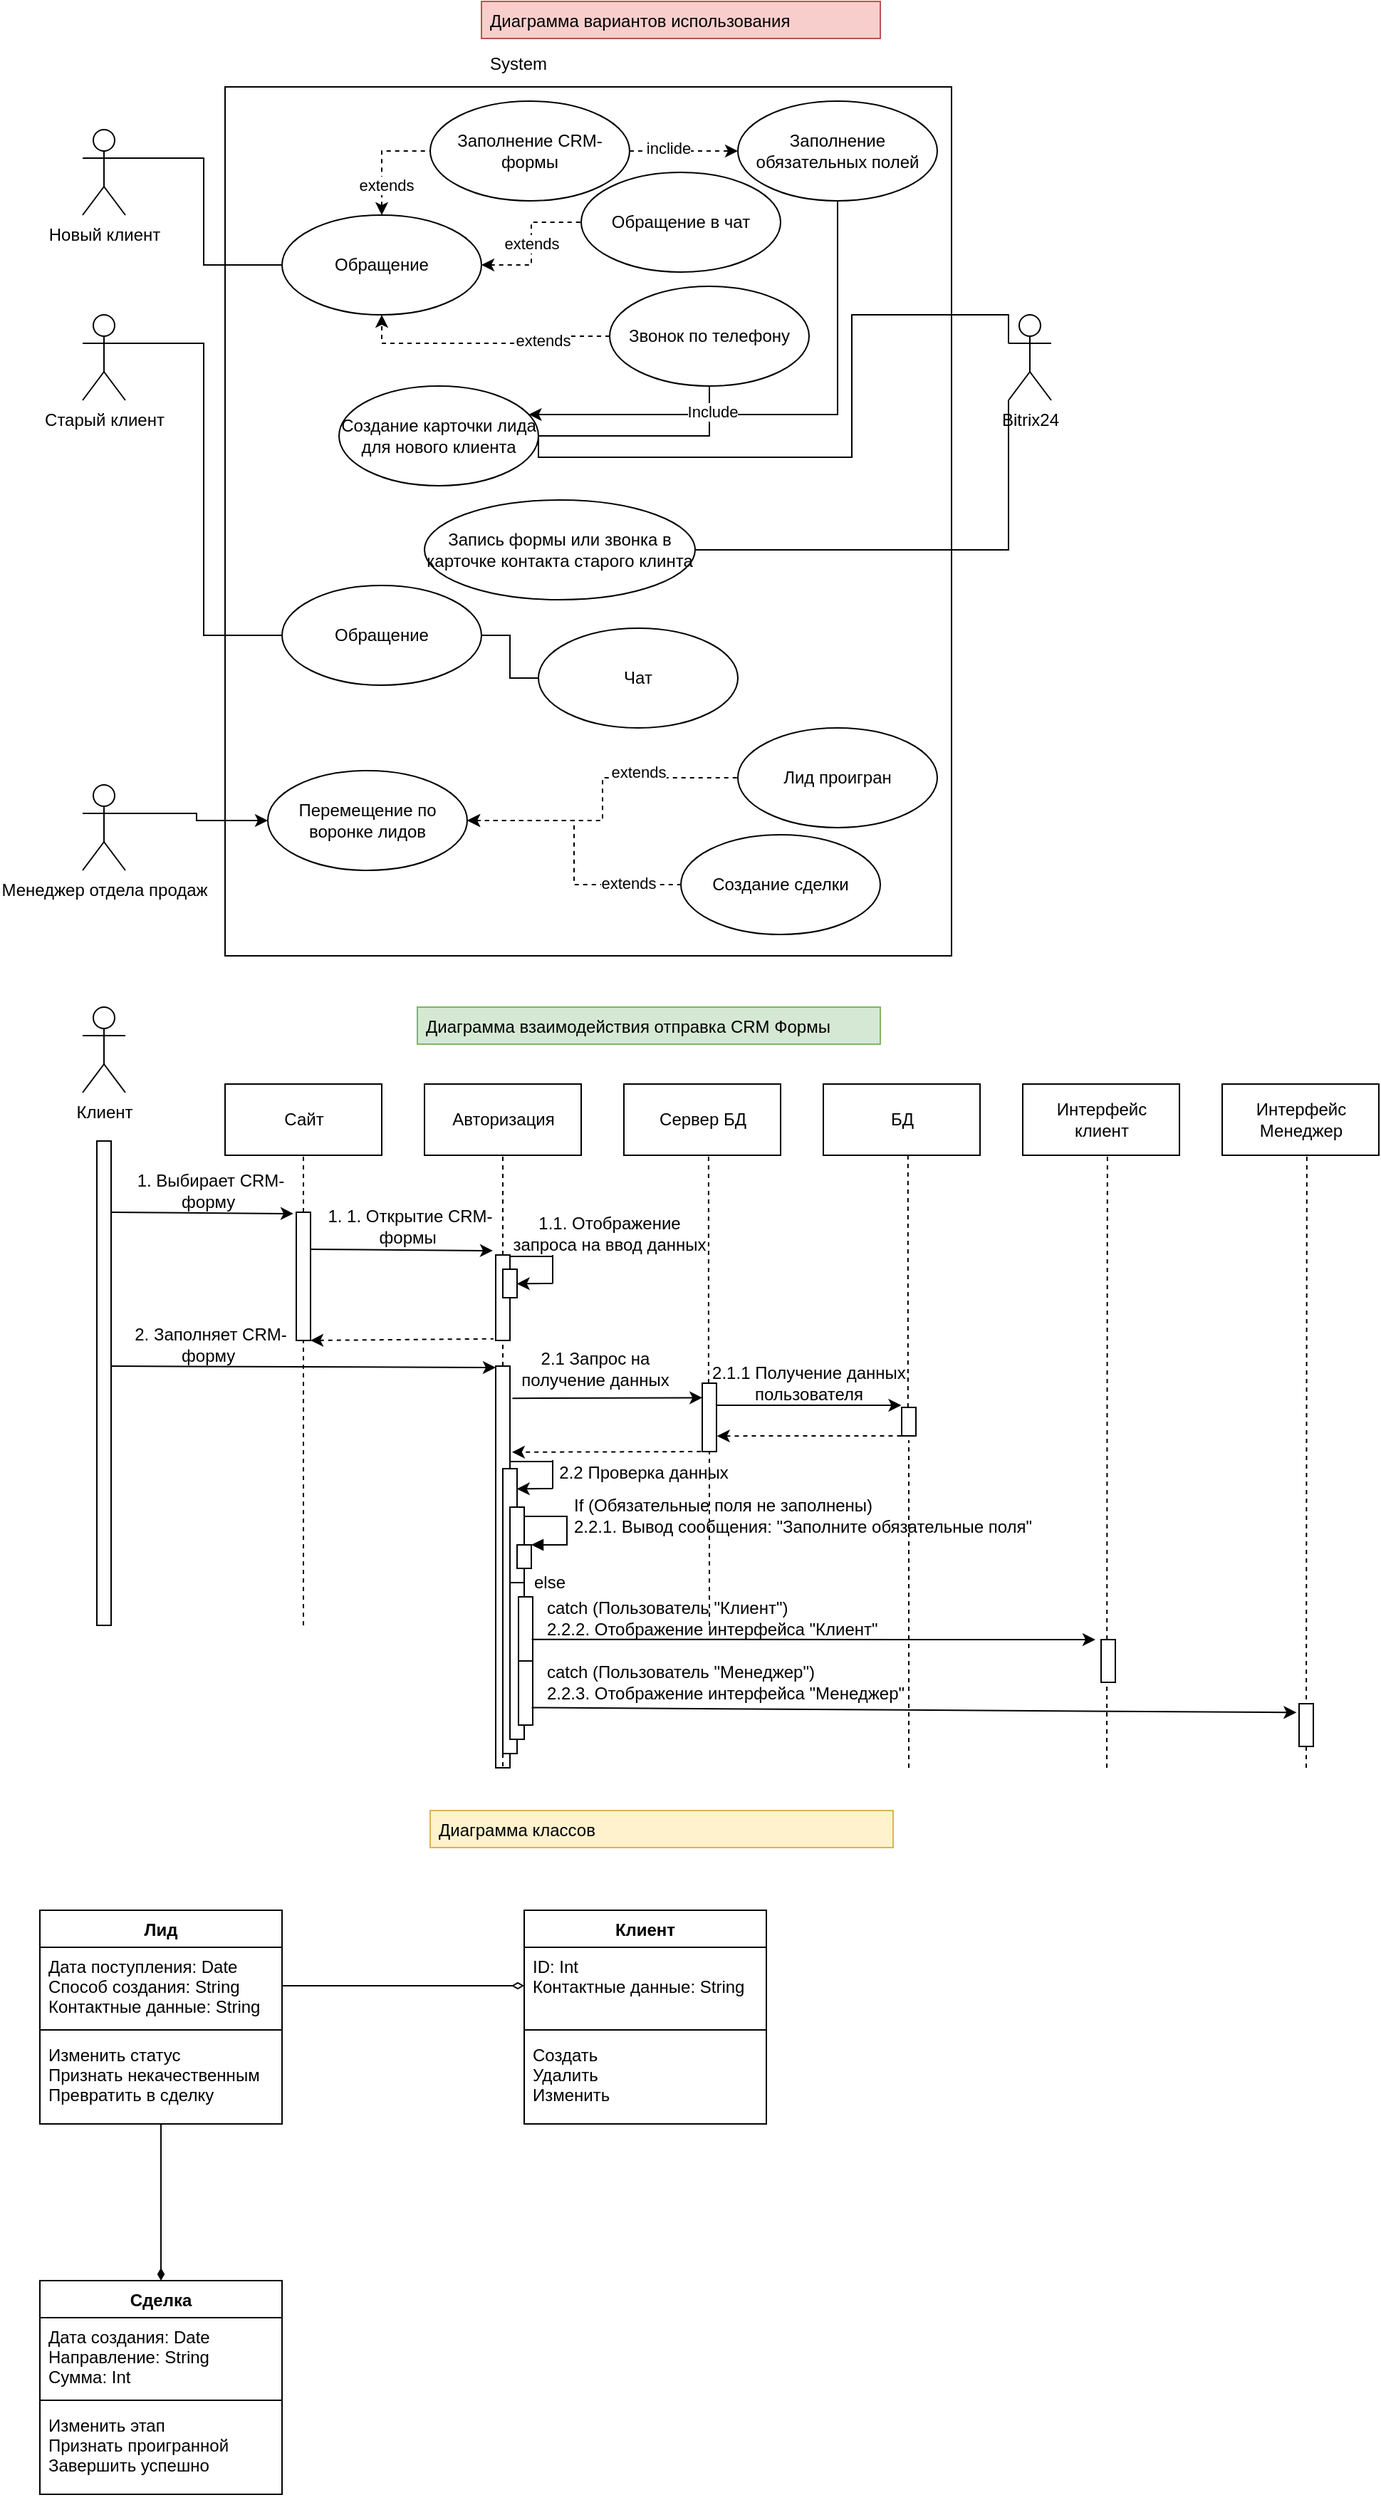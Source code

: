 <mxfile version="20.2.7" type="github">
  <diagram id="XsnP9Gn-Je08Z1eBndXY" name="Страница 1">
    <mxGraphModel dx="1261" dy="768" grid="1" gridSize="10" guides="1" tooltips="1" connect="1" arrows="1" fold="1" page="1" pageScale="1" pageWidth="827" pageHeight="1169" math="0" shadow="0">
      <root>
        <mxCell id="0" />
        <mxCell id="1" parent="0" />
        <mxCell id="HoDFq3KGy2173wUJEBys-3" value="" style="html=1;" parent="1" vertex="1">
          <mxGeometry x="200" y="60" width="510" height="610" as="geometry" />
        </mxCell>
        <mxCell id="HoDFq3KGy2173wUJEBys-5" style="edgeStyle=orthogonalEdgeStyle;rounded=0;orthogonalLoop=1;jettySize=auto;html=1;exitX=1;exitY=0.333;exitDx=0;exitDy=0;exitPerimeter=0;endArrow=none;endFill=0;entryX=0;entryY=0.5;entryDx=0;entryDy=0;" parent="1" source="HoDFq3KGy2173wUJEBys-1" target="HoDFq3KGy2173wUJEBys-4" edge="1">
          <mxGeometry relative="1" as="geometry">
            <mxPoint x="260" y="190" as="targetPoint" />
          </mxGeometry>
        </mxCell>
        <mxCell id="HoDFq3KGy2173wUJEBys-1" value="Новый клиент" style="shape=umlActor;verticalLabelPosition=bottom;verticalAlign=top;html=1;" parent="1" vertex="1">
          <mxGeometry x="100" y="90" width="30" height="60" as="geometry" />
        </mxCell>
        <mxCell id="HoDFq3KGy2173wUJEBys-8" value="" style="edgeStyle=orthogonalEdgeStyle;rounded=0;orthogonalLoop=1;jettySize=auto;html=1;endArrow=none;endFill=0;dashed=1;startArrow=classic;startFill=1;entryX=0;entryY=0.5;entryDx=0;entryDy=0;" parent="1" source="HoDFq3KGy2173wUJEBys-4" target="HoDFq3KGy2173wUJEBys-7" edge="1">
          <mxGeometry relative="1" as="geometry" />
        </mxCell>
        <mxCell id="HoDFq3KGy2173wUJEBys-31" value="extends" style="edgeLabel;html=1;align=center;verticalAlign=middle;resizable=0;points=[];" parent="HoDFq3KGy2173wUJEBys-8" vertex="1" connectable="0">
          <mxGeometry x="-0.436" y="-3" relative="1" as="geometry">
            <mxPoint y="1" as="offset" />
          </mxGeometry>
        </mxCell>
        <mxCell id="HoDFq3KGy2173wUJEBys-39" value="extends" style="edgeStyle=orthogonalEdgeStyle;rounded=0;orthogonalLoop=1;jettySize=auto;html=1;startArrow=classic;startFill=1;endArrow=none;endFill=0;dashed=1;" parent="1" source="HoDFq3KGy2173wUJEBys-4" target="HoDFq3KGy2173wUJEBys-38" edge="1">
          <mxGeometry relative="1" as="geometry" />
        </mxCell>
        <mxCell id="HoDFq3KGy2173wUJEBys-4" value="Обращение" style="ellipse;whiteSpace=wrap;html=1;" parent="1" vertex="1">
          <mxGeometry x="240" y="150" width="140" height="70" as="geometry" />
        </mxCell>
        <mxCell id="HoDFq3KGy2173wUJEBys-6" value="System" style="text;strokeColor=none;fillColor=none;align=left;verticalAlign=top;spacingLeft=4;spacingRight=4;overflow=hidden;rotatable=0;points=[[0,0.5],[1,0.5]];portConstraint=eastwest;" parent="1" vertex="1">
          <mxGeometry x="380" y="30" width="100" height="26" as="geometry" />
        </mxCell>
        <mxCell id="HoDFq3KGy2173wUJEBys-34" value="" style="edgeStyle=orthogonalEdgeStyle;rounded=0;orthogonalLoop=1;jettySize=auto;html=1;startArrow=none;startFill=0;endArrow=classic;endFill=1;dashed=1;" parent="1" source="HoDFq3KGy2173wUJEBys-7" target="HoDFq3KGy2173wUJEBys-33" edge="1">
          <mxGeometry relative="1" as="geometry" />
        </mxCell>
        <mxCell id="HoDFq3KGy2173wUJEBys-35" value="inclide" style="edgeLabel;html=1;align=center;verticalAlign=middle;resizable=0;points=[];" parent="HoDFq3KGy2173wUJEBys-34" vertex="1" connectable="0">
          <mxGeometry x="-0.286" y="3" relative="1" as="geometry">
            <mxPoint y="1" as="offset" />
          </mxGeometry>
        </mxCell>
        <mxCell id="HoDFq3KGy2173wUJEBys-7" value="Заполнение CRM-формы" style="ellipse;whiteSpace=wrap;html=1;" parent="1" vertex="1">
          <mxGeometry x="344" y="70" width="140" height="70" as="geometry" />
        </mxCell>
        <mxCell id="HoDFq3KGy2173wUJEBys-10" style="edgeStyle=orthogonalEdgeStyle;rounded=0;orthogonalLoop=1;jettySize=auto;html=1;endArrow=classic;endFill=1;entryX=0.5;entryY=1;entryDx=0;entryDy=0;dashed=1;startArrow=none;startFill=0;" parent="1" source="HoDFq3KGy2173wUJEBys-9" target="HoDFq3KGy2173wUJEBys-4" edge="1">
          <mxGeometry relative="1" as="geometry" />
        </mxCell>
        <mxCell id="HoDFq3KGy2173wUJEBys-32" value="extends" style="edgeLabel;html=1;align=center;verticalAlign=middle;resizable=0;points=[];" parent="HoDFq3KGy2173wUJEBys-10" vertex="1" connectable="0">
          <mxGeometry x="-0.432" y="-2" relative="1" as="geometry">
            <mxPoint as="offset" />
          </mxGeometry>
        </mxCell>
        <mxCell id="HoDFq3KGy2173wUJEBys-30" style="edgeStyle=orthogonalEdgeStyle;rounded=0;orthogonalLoop=1;jettySize=auto;html=1;exitX=0.5;exitY=1;exitDx=0;exitDy=0;startArrow=none;startFill=0;endArrow=none;endFill=0;" parent="1" source="HoDFq3KGy2173wUJEBys-9" target="HoDFq3KGy2173wUJEBys-11" edge="1">
          <mxGeometry relative="1" as="geometry" />
        </mxCell>
        <mxCell id="HoDFq3KGy2173wUJEBys-9" value="Звонок по телефону" style="ellipse;whiteSpace=wrap;html=1;" parent="1" vertex="1">
          <mxGeometry x="470" y="200" width="140" height="70" as="geometry" />
        </mxCell>
        <mxCell id="HoDFq3KGy2173wUJEBys-11" value="Создание карточки лида для нового клиента" style="ellipse;whiteSpace=wrap;html=1;" parent="1" vertex="1">
          <mxGeometry x="280" y="270" width="140" height="70" as="geometry" />
        </mxCell>
        <mxCell id="HoDFq3KGy2173wUJEBys-25" style="edgeStyle=orthogonalEdgeStyle;rounded=0;orthogonalLoop=1;jettySize=auto;html=1;exitX=0;exitY=0.333;exitDx=0;exitDy=0;exitPerimeter=0;entryX=1;entryY=0.5;entryDx=0;entryDy=0;startArrow=none;startFill=0;endArrow=none;endFill=0;" parent="1" source="HoDFq3KGy2173wUJEBys-14" target="HoDFq3KGy2173wUJEBys-11" edge="1">
          <mxGeometry relative="1" as="geometry">
            <Array as="points">
              <mxPoint x="750" y="220" />
              <mxPoint x="640" y="220" />
              <mxPoint x="640" y="320" />
              <mxPoint x="420" y="320" />
            </Array>
          </mxGeometry>
        </mxCell>
        <mxCell id="HoDFq3KGy2173wUJEBys-27" style="edgeStyle=orthogonalEdgeStyle;rounded=0;orthogonalLoop=1;jettySize=auto;html=1;exitX=0;exitY=1;exitDx=0;exitDy=0;exitPerimeter=0;entryX=1;entryY=0.5;entryDx=0;entryDy=0;startArrow=none;startFill=0;endArrow=none;endFill=0;" parent="1" source="HoDFq3KGy2173wUJEBys-14" target="HoDFq3KGy2173wUJEBys-26" edge="1">
          <mxGeometry relative="1" as="geometry" />
        </mxCell>
        <mxCell id="HoDFq3KGy2173wUJEBys-14" value="Bitrix24" style="shape=umlActor;verticalLabelPosition=bottom;verticalAlign=top;html=1;" parent="1" vertex="1">
          <mxGeometry x="750" y="220" width="30" height="60" as="geometry" />
        </mxCell>
        <mxCell id="HoDFq3KGy2173wUJEBys-24" style="edgeStyle=orthogonalEdgeStyle;rounded=0;orthogonalLoop=1;jettySize=auto;html=1;exitX=1;exitY=0.333;exitDx=0;exitDy=0;exitPerimeter=0;entryX=0;entryY=0.5;entryDx=0;entryDy=0;startArrow=none;startFill=0;endArrow=none;endFill=0;" parent="1" source="HoDFq3KGy2173wUJEBys-20" target="HoDFq3KGy2173wUJEBys-23" edge="1">
          <mxGeometry relative="1" as="geometry" />
        </mxCell>
        <mxCell id="HoDFq3KGy2173wUJEBys-20" value="Старый клиент" style="shape=umlActor;verticalLabelPosition=bottom;verticalAlign=top;html=1;" parent="1" vertex="1">
          <mxGeometry x="100" y="220" width="30" height="60" as="geometry" />
        </mxCell>
        <mxCell id="HoDFq3KGy2173wUJEBys-29" value="" style="edgeStyle=orthogonalEdgeStyle;rounded=0;orthogonalLoop=1;jettySize=auto;html=1;startArrow=none;startFill=0;endArrow=none;endFill=0;" parent="1" source="HoDFq3KGy2173wUJEBys-23" target="HoDFq3KGy2173wUJEBys-28" edge="1">
          <mxGeometry relative="1" as="geometry" />
        </mxCell>
        <mxCell id="HoDFq3KGy2173wUJEBys-23" value="Обращение" style="ellipse;whiteSpace=wrap;html=1;" parent="1" vertex="1">
          <mxGeometry x="240" y="410" width="140" height="70" as="geometry" />
        </mxCell>
        <mxCell id="HoDFq3KGy2173wUJEBys-26" value="Запись формы или звонка в карточке контакта старого клинта" style="ellipse;whiteSpace=wrap;html=1;" parent="1" vertex="1">
          <mxGeometry x="340" y="350" width="190" height="70" as="geometry" />
        </mxCell>
        <mxCell id="HoDFq3KGy2173wUJEBys-28" value="Чат" style="ellipse;whiteSpace=wrap;html=1;" parent="1" vertex="1">
          <mxGeometry x="420" y="440" width="140" height="70" as="geometry" />
        </mxCell>
        <mxCell id="HoDFq3KGy2173wUJEBys-36" style="edgeStyle=orthogonalEdgeStyle;rounded=0;orthogonalLoop=1;jettySize=auto;html=1;exitX=0.5;exitY=1;exitDx=0;exitDy=0;startArrow=none;startFill=0;endArrow=classic;endFill=1;" parent="1" source="HoDFq3KGy2173wUJEBys-33" target="HoDFq3KGy2173wUJEBys-11" edge="1">
          <mxGeometry relative="1" as="geometry">
            <Array as="points">
              <mxPoint x="630" y="290" />
            </Array>
          </mxGeometry>
        </mxCell>
        <mxCell id="HoDFq3KGy2173wUJEBys-37" value="Include" style="edgeLabel;html=1;align=center;verticalAlign=middle;resizable=0;points=[];" parent="HoDFq3KGy2173wUJEBys-36" vertex="1" connectable="0">
          <mxGeometry x="0.298" y="-2" relative="1" as="geometry">
            <mxPoint as="offset" />
          </mxGeometry>
        </mxCell>
        <mxCell id="HoDFq3KGy2173wUJEBys-33" value="Заполнение обязательных полей" style="ellipse;whiteSpace=wrap;html=1;" parent="1" vertex="1">
          <mxGeometry x="560" y="70" width="140" height="70" as="geometry" />
        </mxCell>
        <mxCell id="HoDFq3KGy2173wUJEBys-38" value="Обращение в чат" style="ellipse;whiteSpace=wrap;html=1;" parent="1" vertex="1">
          <mxGeometry x="450" y="120" width="140" height="70" as="geometry" />
        </mxCell>
        <mxCell id="HoDFq3KGy2173wUJEBys-43" style="edgeStyle=orthogonalEdgeStyle;rounded=0;orthogonalLoop=1;jettySize=auto;html=1;exitX=1;exitY=0.333;exitDx=0;exitDy=0;exitPerimeter=0;startArrow=none;startFill=0;endArrow=classic;endFill=1;" parent="1" source="HoDFq3KGy2173wUJEBys-40" target="HoDFq3KGy2173wUJEBys-42" edge="1">
          <mxGeometry relative="1" as="geometry" />
        </mxCell>
        <mxCell id="HoDFq3KGy2173wUJEBys-40" value="Менеджер отдела продаж" style="shape=umlActor;verticalLabelPosition=bottom;verticalAlign=top;html=1;" parent="1" vertex="1">
          <mxGeometry x="100" y="550" width="30" height="60" as="geometry" />
        </mxCell>
        <mxCell id="HoDFq3KGy2173wUJEBys-45" value="" style="edgeStyle=orthogonalEdgeStyle;rounded=0;orthogonalLoop=1;jettySize=auto;html=1;startArrow=classic;startFill=1;endArrow=none;endFill=0;dashed=1;" parent="1" source="HoDFq3KGy2173wUJEBys-42" target="HoDFq3KGy2173wUJEBys-44" edge="1">
          <mxGeometry relative="1" as="geometry" />
        </mxCell>
        <mxCell id="HoDFq3KGy2173wUJEBys-48" value="extends" style="edgeLabel;html=1;align=center;verticalAlign=middle;resizable=0;points=[];" parent="HoDFq3KGy2173wUJEBys-45" vertex="1" connectable="0">
          <mxGeometry x="0.364" y="4" relative="1" as="geometry">
            <mxPoint as="offset" />
          </mxGeometry>
        </mxCell>
        <mxCell id="HoDFq3KGy2173wUJEBys-42" value="Перемещение по воронке лидов" style="ellipse;whiteSpace=wrap;html=1;" parent="1" vertex="1">
          <mxGeometry x="230" y="540" width="140" height="70" as="geometry" />
        </mxCell>
        <mxCell id="HoDFq3KGy2173wUJEBys-44" value="Лид проигран" style="ellipse;whiteSpace=wrap;html=1;" parent="1" vertex="1">
          <mxGeometry x="560" y="510" width="140" height="70" as="geometry" />
        </mxCell>
        <mxCell id="HoDFq3KGy2173wUJEBys-46" value="Создание сделки" style="ellipse;whiteSpace=wrap;html=1;" parent="1" vertex="1">
          <mxGeometry x="520" y="585" width="140" height="70" as="geometry" />
        </mxCell>
        <mxCell id="HoDFq3KGy2173wUJEBys-47" value="" style="edgeStyle=orthogonalEdgeStyle;rounded=0;orthogonalLoop=1;jettySize=auto;html=1;startArrow=classic;startFill=1;endArrow=none;endFill=0;dashed=1;entryX=0;entryY=0.5;entryDx=0;entryDy=0;" parent="1" source="HoDFq3KGy2173wUJEBys-42" target="HoDFq3KGy2173wUJEBys-46" edge="1">
          <mxGeometry relative="1" as="geometry">
            <mxPoint x="380" y="585" as="sourcePoint" />
            <mxPoint x="440" y="560" as="targetPoint" />
          </mxGeometry>
        </mxCell>
        <mxCell id="HoDFq3KGy2173wUJEBys-49" value="extends" style="edgeLabel;html=1;align=center;verticalAlign=middle;resizable=0;points=[];" parent="HoDFq3KGy2173wUJEBys-47" vertex="1" connectable="0">
          <mxGeometry x="0.621" y="1" relative="1" as="geometry">
            <mxPoint as="offset" />
          </mxGeometry>
        </mxCell>
        <mxCell id="f1ICiX7RHzptKYZJ7hzD-1" value="Диаграмма вариантов использования" style="text;strokeColor=#b85450;fillColor=#f8cecc;align=left;verticalAlign=top;spacingLeft=4;spacingRight=4;overflow=hidden;rotatable=0;points=[[0,0.5],[1,0.5]];portConstraint=eastwest;" vertex="1" parent="1">
          <mxGeometry x="380" width="280" height="26" as="geometry" />
        </mxCell>
        <mxCell id="f1ICiX7RHzptKYZJ7hzD-2" value="Диаграмма взаимодействия отправка CRM Формы" style="text;strokeColor=#82b366;fillColor=#d5e8d4;align=left;verticalAlign=top;spacingLeft=4;spacingRight=4;overflow=hidden;rotatable=0;points=[[0,0.5],[1,0.5]];portConstraint=eastwest;" vertex="1" parent="1">
          <mxGeometry x="335" y="706" width="325" height="26" as="geometry" />
        </mxCell>
        <mxCell id="f1ICiX7RHzptKYZJ7hzD-3" value="Клиент" style="shape=umlActor;verticalLabelPosition=bottom;verticalAlign=top;html=1;" vertex="1" parent="1">
          <mxGeometry x="100" y="706" width="30" height="60" as="geometry" />
        </mxCell>
        <mxCell id="f1ICiX7RHzptKYZJ7hzD-4" value="" style="html=1;points=[];perimeter=orthogonalPerimeter;" vertex="1" parent="1">
          <mxGeometry x="110" y="800" width="10" height="340" as="geometry" />
        </mxCell>
        <mxCell id="f1ICiX7RHzptKYZJ7hzD-5" value="Сайт" style="html=1;" vertex="1" parent="1">
          <mxGeometry x="200" y="760" width="110" height="50" as="geometry" />
        </mxCell>
        <mxCell id="f1ICiX7RHzptKYZJ7hzD-6" value="" style="endArrow=none;html=1;rounded=0;dashed=1;entryX=0.5;entryY=1;entryDx=0;entryDy=0;startArrow=none;" edge="1" parent="1" source="f1ICiX7RHzptKYZJ7hzD-7" target="f1ICiX7RHzptKYZJ7hzD-5">
          <mxGeometry width="50" height="50" relative="1" as="geometry">
            <mxPoint x="260" y="1130" as="sourcePoint" />
            <mxPoint x="440" y="930" as="targetPoint" />
          </mxGeometry>
        </mxCell>
        <mxCell id="f1ICiX7RHzptKYZJ7hzD-7" value="" style="html=1;points=[];perimeter=orthogonalPerimeter;" vertex="1" parent="1">
          <mxGeometry x="250" y="850" width="10" height="90" as="geometry" />
        </mxCell>
        <mxCell id="f1ICiX7RHzptKYZJ7hzD-8" value="" style="endArrow=none;html=1;rounded=0;dashed=1;entryX=0.5;entryY=1;entryDx=0;entryDy=0;" edge="1" parent="1" target="f1ICiX7RHzptKYZJ7hzD-7">
          <mxGeometry width="50" height="50" relative="1" as="geometry">
            <mxPoint x="255" y="1140" as="sourcePoint" />
            <mxPoint x="255" y="810" as="targetPoint" />
          </mxGeometry>
        </mxCell>
        <mxCell id="f1ICiX7RHzptKYZJ7hzD-9" value="" style="endArrow=classic;html=1;rounded=0;entryX=-0.2;entryY=0.011;entryDx=0;entryDy=0;entryPerimeter=0;" edge="1" parent="1" target="f1ICiX7RHzptKYZJ7hzD-7">
          <mxGeometry width="50" height="50" relative="1" as="geometry">
            <mxPoint x="120" y="850" as="sourcePoint" />
            <mxPoint x="440" y="930" as="targetPoint" />
          </mxGeometry>
        </mxCell>
        <mxCell id="f1ICiX7RHzptKYZJ7hzD-10" value="1. Выбирает CRM-форму&amp;nbsp;" style="text;html=1;strokeColor=none;fillColor=none;align=center;verticalAlign=middle;whiteSpace=wrap;rounded=0;" vertex="1" parent="1">
          <mxGeometry x="120" y="820" width="140" height="30" as="geometry" />
        </mxCell>
        <mxCell id="f1ICiX7RHzptKYZJ7hzD-11" value="" style="endArrow=classic;html=1;rounded=0;" edge="1" parent="1">
          <mxGeometry width="50" height="50" relative="1" as="geometry">
            <mxPoint x="120" y="958.01" as="sourcePoint" />
            <mxPoint x="390" y="959" as="targetPoint" />
          </mxGeometry>
        </mxCell>
        <mxCell id="f1ICiX7RHzptKYZJ7hzD-12" value="2. Заполняет CRM-форму&amp;nbsp;" style="text;html=1;strokeColor=none;fillColor=none;align=center;verticalAlign=middle;whiteSpace=wrap;rounded=0;" vertex="1" parent="1">
          <mxGeometry x="120" y="928.01" width="140" height="30" as="geometry" />
        </mxCell>
        <mxCell id="f1ICiX7RHzptKYZJ7hzD-13" value="Авторизация" style="html=1;" vertex="1" parent="1">
          <mxGeometry x="340" y="760" width="110" height="50" as="geometry" />
        </mxCell>
        <mxCell id="f1ICiX7RHzptKYZJ7hzD-14" value="" style="endArrow=classic;html=1;rounded=0;entryX=-0.2;entryY=0.011;entryDx=0;entryDy=0;entryPerimeter=0;" edge="1" parent="1">
          <mxGeometry width="50" height="50" relative="1" as="geometry">
            <mxPoint x="260.0" y="876" as="sourcePoint" />
            <mxPoint x="388.0" y="876.99" as="targetPoint" />
          </mxGeometry>
        </mxCell>
        <mxCell id="f1ICiX7RHzptKYZJ7hzD-15" value="1. 1. Открытие CRM-формы&amp;nbsp;" style="text;html=1;strokeColor=none;fillColor=none;align=center;verticalAlign=middle;whiteSpace=wrap;rounded=0;" vertex="1" parent="1">
          <mxGeometry x="260" y="845" width="140" height="30" as="geometry" />
        </mxCell>
        <mxCell id="f1ICiX7RHzptKYZJ7hzD-16" value="" style="endArrow=none;html=1;rounded=0;dashed=1;entryX=0.5;entryY=1;entryDx=0;entryDy=0;startArrow=none;" edge="1" parent="1" source="f1ICiX7RHzptKYZJ7hzD-17">
          <mxGeometry width="50" height="50" relative="1" as="geometry">
            <mxPoint x="400" y="1130" as="sourcePoint" />
            <mxPoint x="395" y="810" as="targetPoint" />
          </mxGeometry>
        </mxCell>
        <mxCell id="f1ICiX7RHzptKYZJ7hzD-17" value="" style="html=1;points=[];perimeter=orthogonalPerimeter;" vertex="1" parent="1">
          <mxGeometry x="390" y="880" width="10" height="60" as="geometry" />
        </mxCell>
        <mxCell id="f1ICiX7RHzptKYZJ7hzD-18" value="" style="endArrow=none;html=1;rounded=0;dashed=1;entryX=0.5;entryY=1;entryDx=0;entryDy=0;startArrow=none;" edge="1" parent="1" target="f1ICiX7RHzptKYZJ7hzD-17" source="f1ICiX7RHzptKYZJ7hzD-22">
          <mxGeometry width="50" height="50" relative="1" as="geometry">
            <mxPoint x="395" y="1140" as="sourcePoint" />
            <mxPoint x="395" y="810" as="targetPoint" />
          </mxGeometry>
        </mxCell>
        <mxCell id="f1ICiX7RHzptKYZJ7hzD-19" value="" style="endArrow=none;dashed=1;html=1;rounded=0;entryX=-0.156;entryY=0.981;entryDx=0;entryDy=0;entryPerimeter=0;startArrow=classic;startFill=1;" edge="1" parent="1" target="f1ICiX7RHzptKYZJ7hzD-17">
          <mxGeometry width="50" height="50" relative="1" as="geometry">
            <mxPoint x="260" y="940" as="sourcePoint" />
            <mxPoint x="360" y="850" as="targetPoint" />
          </mxGeometry>
        </mxCell>
        <mxCell id="f1ICiX7RHzptKYZJ7hzD-20" value="Сервер БД" style="html=1;" vertex="1" parent="1">
          <mxGeometry x="480" y="760" width="110" height="50" as="geometry" />
        </mxCell>
        <mxCell id="f1ICiX7RHzptKYZJ7hzD-21" value="" style="endArrow=none;html=1;rounded=0;dashed=1;entryX=0.5;entryY=1;entryDx=0;entryDy=0;startArrow=none;" edge="1" parent="1" source="f1ICiX7RHzptKYZJ7hzD-30">
          <mxGeometry width="50" height="50" relative="1" as="geometry">
            <mxPoint x="540" y="1140" as="sourcePoint" />
            <mxPoint x="539.44" y="810" as="targetPoint" />
          </mxGeometry>
        </mxCell>
        <mxCell id="f1ICiX7RHzptKYZJ7hzD-22" value="" style="html=1;points=[];perimeter=orthogonalPerimeter;" vertex="1" parent="1">
          <mxGeometry x="390" y="958.01" width="10" height="281.99" as="geometry" />
        </mxCell>
        <mxCell id="f1ICiX7RHzptKYZJ7hzD-23" value="" style="endArrow=none;html=1;rounded=0;dashed=1;entryX=0.5;entryY=1;entryDx=0;entryDy=0;" edge="1" parent="1" target="f1ICiX7RHzptKYZJ7hzD-22">
          <mxGeometry width="50" height="50" relative="1" as="geometry">
            <mxPoint x="395" y="1140" as="sourcePoint" />
            <mxPoint x="395" y="940" as="targetPoint" />
          </mxGeometry>
        </mxCell>
        <mxCell id="f1ICiX7RHzptKYZJ7hzD-24" value="БД" style="html=1;" vertex="1" parent="1">
          <mxGeometry x="620" y="760" width="110" height="50" as="geometry" />
        </mxCell>
        <mxCell id="f1ICiX7RHzptKYZJ7hzD-25" value="" style="endArrow=none;html=1;rounded=0;dashed=1;entryX=0.5;entryY=1;entryDx=0;entryDy=0;startArrow=none;" edge="1" parent="1" source="f1ICiX7RHzptKYZJ7hzD-38">
          <mxGeometry width="50" height="50" relative="1" as="geometry">
            <mxPoint x="680" y="1140" as="sourcePoint" />
            <mxPoint x="679.44" y="810" as="targetPoint" />
          </mxGeometry>
        </mxCell>
        <mxCell id="f1ICiX7RHzptKYZJ7hzD-26" value="Интерфейс &lt;br&gt;клиент" style="html=1;" vertex="1" parent="1">
          <mxGeometry x="760" y="760" width="110" height="50" as="geometry" />
        </mxCell>
        <mxCell id="f1ICiX7RHzptKYZJ7hzD-27" value="" style="endArrow=none;html=1;rounded=0;dashed=1;entryX=0.5;entryY=1;entryDx=0;entryDy=0;startArrow=none;" edge="1" parent="1">
          <mxGeometry width="50" height="50" relative="1" as="geometry">
            <mxPoint x="819" y="1240" as="sourcePoint" />
            <mxPoint x="819.44" y="810" as="targetPoint" />
          </mxGeometry>
        </mxCell>
        <mxCell id="f1ICiX7RHzptKYZJ7hzD-28" value="Интерфейс &lt;br&gt;Менеджер" style="html=1;" vertex="1" parent="1">
          <mxGeometry x="900" y="760" width="110" height="50" as="geometry" />
        </mxCell>
        <mxCell id="f1ICiX7RHzptKYZJ7hzD-29" value="" style="endArrow=none;html=1;rounded=0;dashed=1;entryX=0.5;entryY=1;entryDx=0;entryDy=0;startArrow=none;" edge="1" parent="1">
          <mxGeometry width="50" height="50" relative="1" as="geometry">
            <mxPoint x="959" y="1240" as="sourcePoint" />
            <mxPoint x="959.44" y="810" as="targetPoint" />
          </mxGeometry>
        </mxCell>
        <mxCell id="f1ICiX7RHzptKYZJ7hzD-30" value="" style="html=1;points=[];perimeter=orthogonalPerimeter;" vertex="1" parent="1">
          <mxGeometry x="535" y="970" width="10" height="48.01" as="geometry" />
        </mxCell>
        <mxCell id="f1ICiX7RHzptKYZJ7hzD-31" value="" style="endArrow=none;html=1;rounded=0;dashed=1;entryX=0.5;entryY=1;entryDx=0;entryDy=0;startArrow=none;" edge="1" parent="1" target="f1ICiX7RHzptKYZJ7hzD-30">
          <mxGeometry width="50" height="50" relative="1" as="geometry">
            <mxPoint x="540" y="1140" as="sourcePoint" />
            <mxPoint x="539.44" y="810" as="targetPoint" />
          </mxGeometry>
        </mxCell>
        <mxCell id="f1ICiX7RHzptKYZJ7hzD-32" value="2.1 Запрос на получение данных" style="text;html=1;strokeColor=none;fillColor=none;align=center;verticalAlign=middle;whiteSpace=wrap;rounded=0;" vertex="1" parent="1">
          <mxGeometry x="390" y="945" width="140" height="30" as="geometry" />
        </mxCell>
        <mxCell id="f1ICiX7RHzptKYZJ7hzD-33" value="" style="html=1;points=[];perimeter=orthogonalPerimeter;" vertex="1" parent="1">
          <mxGeometry x="395" y="890" width="10" height="20" as="geometry" />
        </mxCell>
        <mxCell id="f1ICiX7RHzptKYZJ7hzD-34" value="" style="endArrow=classic;html=1;rounded=0;entryX=0.985;entryY=0.511;entryDx=0;entryDy=0;entryPerimeter=0;" edge="1" parent="1" target="f1ICiX7RHzptKYZJ7hzD-33">
          <mxGeometry width="50" height="50" relative="1" as="geometry">
            <mxPoint x="430" y="900" as="sourcePoint" />
            <mxPoint x="410" y="900" as="targetPoint" />
          </mxGeometry>
        </mxCell>
        <mxCell id="f1ICiX7RHzptKYZJ7hzD-35" value="" style="endArrow=none;html=1;rounded=0;" edge="1" parent="1">
          <mxGeometry width="50" height="50" relative="1" as="geometry">
            <mxPoint x="430" y="900" as="sourcePoint" />
            <mxPoint x="430" y="880" as="targetPoint" />
          </mxGeometry>
        </mxCell>
        <mxCell id="f1ICiX7RHzptKYZJ7hzD-36" value="" style="endArrow=none;html=1;rounded=0;" edge="1" parent="1">
          <mxGeometry width="50" height="50" relative="1" as="geometry">
            <mxPoint x="400" y="881" as="sourcePoint" />
            <mxPoint x="430" y="881" as="targetPoint" />
          </mxGeometry>
        </mxCell>
        <mxCell id="f1ICiX7RHzptKYZJ7hzD-37" value="1.1. Отображение запроса на ввод данных" style="text;html=1;strokeColor=none;fillColor=none;align=center;verticalAlign=middle;whiteSpace=wrap;rounded=0;" vertex="1" parent="1">
          <mxGeometry x="400" y="850" width="140" height="30" as="geometry" />
        </mxCell>
        <mxCell id="f1ICiX7RHzptKYZJ7hzD-38" value="" style="html=1;points=[];perimeter=orthogonalPerimeter;" vertex="1" parent="1">
          <mxGeometry x="675" y="987" width="10" height="20" as="geometry" />
        </mxCell>
        <mxCell id="f1ICiX7RHzptKYZJ7hzD-39" value="" style="endArrow=none;html=1;rounded=0;dashed=1;startArrow=none;" edge="1" parent="1">
          <mxGeometry width="50" height="50" relative="1" as="geometry">
            <mxPoint x="680" y="1240" as="sourcePoint" />
            <mxPoint x="680" y="1010" as="targetPoint" />
          </mxGeometry>
        </mxCell>
        <mxCell id="f1ICiX7RHzptKYZJ7hzD-40" value="" style="endArrow=classic;html=1;rounded=0;exitX=1.171;exitY=0.08;exitDx=0;exitDy=0;exitPerimeter=0;entryX=0.01;entryY=0.213;entryDx=0;entryDy=0;entryPerimeter=0;" edge="1" parent="1" source="f1ICiX7RHzptKYZJ7hzD-22" target="f1ICiX7RHzptKYZJ7hzD-30">
          <mxGeometry width="50" height="50" relative="1" as="geometry">
            <mxPoint x="470" y="940" as="sourcePoint" />
            <mxPoint x="520" y="890" as="targetPoint" />
          </mxGeometry>
        </mxCell>
        <mxCell id="f1ICiX7RHzptKYZJ7hzD-41" value="2.1.1 Получение данных пользователя" style="text;html=1;strokeColor=none;fillColor=none;align=center;verticalAlign=middle;whiteSpace=wrap;rounded=0;" vertex="1" parent="1">
          <mxGeometry x="540" y="955" width="140" height="30" as="geometry" />
        </mxCell>
        <mxCell id="f1ICiX7RHzptKYZJ7hzD-42" value="" style="endArrow=classic;html=1;rounded=0;exitX=1.241;exitY=0.125;exitDx=0;exitDy=0;exitPerimeter=0;entryX=-0.027;entryY=-0.074;entryDx=0;entryDy=0;entryPerimeter=0;" edge="1" parent="1" target="f1ICiX7RHzptKYZJ7hzD-38">
          <mxGeometry width="50" height="50" relative="1" as="geometry">
            <mxPoint x="545" y="985.529" as="sourcePoint" />
            <mxPoint x="677.69" y="984.996" as="targetPoint" />
          </mxGeometry>
        </mxCell>
        <mxCell id="f1ICiX7RHzptKYZJ7hzD-43" value="" style="endArrow=classic;html=1;rounded=0;exitX=-0.027;exitY=1.002;exitDx=0;exitDy=0;exitPerimeter=0;entryX=1.034;entryY=0.772;entryDx=0;entryDy=0;entryPerimeter=0;dashed=1;" edge="1" parent="1" source="f1ICiX7RHzptKYZJ7hzD-38" target="f1ICiX7RHzptKYZJ7hzD-30">
          <mxGeometry width="50" height="50" relative="1" as="geometry">
            <mxPoint x="555" y="995.529" as="sourcePoint" />
            <mxPoint x="679.73" y="995.52" as="targetPoint" />
          </mxGeometry>
        </mxCell>
        <mxCell id="f1ICiX7RHzptKYZJ7hzD-44" value="" style="endArrow=classic;html=1;rounded=0;exitX=-0.088;exitY=0.792;exitDx=0;exitDy=0;exitPerimeter=0;entryX=1.144;entryY=0.277;entryDx=0;entryDy=0;entryPerimeter=0;dashed=1;" edge="1" parent="1">
          <mxGeometry width="50" height="50" relative="1" as="geometry">
            <mxPoint x="534.12" y="1018.024" as="sourcePoint" />
            <mxPoint x="401.44" y="1018.421" as="targetPoint" />
          </mxGeometry>
        </mxCell>
        <mxCell id="f1ICiX7RHzptKYZJ7hzD-45" value="" style="html=1;points=[];perimeter=orthogonalPerimeter;" vertex="1" parent="1">
          <mxGeometry x="395" y="1030" width="10" height="200" as="geometry" />
        </mxCell>
        <mxCell id="f1ICiX7RHzptKYZJ7hzD-46" value="2.2 Проверка данных" style="text;html=1;strokeColor=none;fillColor=none;align=center;verticalAlign=middle;whiteSpace=wrap;rounded=0;" vertex="1" parent="1">
          <mxGeometry x="424" y="1018.01" width="140" height="30" as="geometry" />
        </mxCell>
        <mxCell id="f1ICiX7RHzptKYZJ7hzD-48" value="" style="html=1;points=[];perimeter=orthogonalPerimeter;fillStyle=solid;fillColor=default;gradientColor=none;" vertex="1" parent="1">
          <mxGeometry x="400" y="1057.01" width="10" height="52.99" as="geometry" />
        </mxCell>
        <mxCell id="f1ICiX7RHzptKYZJ7hzD-50" value="" style="endArrow=classic;html=1;rounded=0;entryX=0.985;entryY=0.511;entryDx=0;entryDy=0;entryPerimeter=0;" edge="1" parent="1">
          <mxGeometry width="50" height="50" relative="1" as="geometry">
            <mxPoint x="430" y="1044" as="sourcePoint" />
            <mxPoint x="404.85" y="1044.22" as="targetPoint" />
          </mxGeometry>
        </mxCell>
        <mxCell id="f1ICiX7RHzptKYZJ7hzD-51" value="" style="endArrow=none;html=1;rounded=0;" edge="1" parent="1">
          <mxGeometry width="50" height="50" relative="1" as="geometry">
            <mxPoint x="430" y="1044" as="sourcePoint" />
            <mxPoint x="430" y="1024" as="targetPoint" />
          </mxGeometry>
        </mxCell>
        <mxCell id="f1ICiX7RHzptKYZJ7hzD-52" value="" style="endArrow=none;html=1;rounded=0;" edge="1" parent="1">
          <mxGeometry width="50" height="50" relative="1" as="geometry">
            <mxPoint x="400" y="1025.0" as="sourcePoint" />
            <mxPoint x="430" y="1025.0" as="targetPoint" />
          </mxGeometry>
        </mxCell>
        <mxCell id="f1ICiX7RHzptKYZJ7hzD-53" value="" style="html=1;points=[];perimeter=orthogonalPerimeter;fillStyle=solid;fillColor=default;gradientColor=none;" vertex="1" parent="1">
          <mxGeometry x="405" y="1083.5" width="10" height="16.5" as="geometry" />
        </mxCell>
        <mxCell id="f1ICiX7RHzptKYZJ7hzD-54" value="" style="edgeStyle=orthogonalEdgeStyle;html=1;align=left;spacingLeft=2;endArrow=block;rounded=0;entryX=1;entryY=0;" edge="1" target="f1ICiX7RHzptKYZJ7hzD-53" parent="1">
          <mxGeometry relative="1" as="geometry">
            <mxPoint x="410" y="1063.5" as="sourcePoint" />
            <Array as="points">
              <mxPoint x="440" y="1063.5" />
            </Array>
          </mxGeometry>
        </mxCell>
        <mxCell id="f1ICiX7RHzptKYZJ7hzD-55" value="If (Обязательные поля не заполнены)&lt;br&gt;2.2.1. Вывод сообщения: &quot;Заполните обязательные поля&quot;&amp;nbsp;" style="text;html=1;strokeColor=none;fillColor=none;align=left;verticalAlign=middle;whiteSpace=wrap;rounded=0;" vertex="1" parent="1">
          <mxGeometry x="443" y="1048" width="387" height="30" as="geometry" />
        </mxCell>
        <mxCell id="f1ICiX7RHzptKYZJ7hzD-56" value="" style="html=1;points=[];perimeter=orthogonalPerimeter;fillStyle=solid;fillColor=default;gradientColor=none;" vertex="1" parent="1">
          <mxGeometry x="400" y="1110" width="10" height="110" as="geometry" />
        </mxCell>
        <mxCell id="f1ICiX7RHzptKYZJ7hzD-57" value="else" style="text;html=1;strokeColor=none;fillColor=none;align=left;verticalAlign=middle;whiteSpace=wrap;rounded=0;" vertex="1" parent="1">
          <mxGeometry x="415" y="1095" width="35" height="30" as="geometry" />
        </mxCell>
        <mxCell id="f1ICiX7RHzptKYZJ7hzD-58" value="" style="html=1;points=[];perimeter=orthogonalPerimeter;fillStyle=solid;fillColor=default;gradientColor=none;" vertex="1" parent="1">
          <mxGeometry x="406" y="1120" width="10" height="50" as="geometry" />
        </mxCell>
        <mxCell id="f1ICiX7RHzptKYZJ7hzD-59" value="catch (Пользователь &quot;Клиент&quot;)&lt;br&gt;2.2.2. Отображение интерфейса &quot;Клиент&quot;&amp;nbsp;" style="text;html=1;strokeColor=none;fillColor=none;align=left;verticalAlign=middle;whiteSpace=wrap;rounded=0;" vertex="1" parent="1">
          <mxGeometry x="424" y="1120" width="387" height="30" as="geometry" />
        </mxCell>
        <mxCell id="f1ICiX7RHzptKYZJ7hzD-60" value="" style="html=1;points=[];perimeter=orthogonalPerimeter;fillStyle=solid;fillColor=default;gradientColor=none;" vertex="1" parent="1">
          <mxGeometry x="406" y="1165" width="10" height="45" as="geometry" />
        </mxCell>
        <mxCell id="f1ICiX7RHzptKYZJ7hzD-61" value="catch (Пользователь &quot;Менеджер&quot;)&lt;br&gt;2.2.3. Отображение интерфейса &quot;Менеджер&quot;&amp;nbsp;" style="text;html=1;strokeColor=none;fillColor=none;align=left;verticalAlign=middle;whiteSpace=wrap;rounded=0;" vertex="1" parent="1">
          <mxGeometry x="424" y="1165" width="387" height="30" as="geometry" />
        </mxCell>
        <mxCell id="f1ICiX7RHzptKYZJ7hzD-62" value="" style="html=1;points=[];perimeter=orthogonalPerimeter;" vertex="1" parent="1">
          <mxGeometry x="815" y="1150" width="10" height="30" as="geometry" />
        </mxCell>
        <mxCell id="f1ICiX7RHzptKYZJ7hzD-63" value="" style="html=1;points=[];perimeter=orthogonalPerimeter;" vertex="1" parent="1">
          <mxGeometry x="954" y="1195" width="10" height="30" as="geometry" />
        </mxCell>
        <mxCell id="f1ICiX7RHzptKYZJ7hzD-64" value="" style="endArrow=classic;html=1;rounded=0;exitX=0.926;exitY=0.597;exitDx=0;exitDy=0;exitPerimeter=0;entryX=1;entryY=1;entryDx=0;entryDy=0;" edge="1" parent="1" source="f1ICiX7RHzptKYZJ7hzD-58" target="f1ICiX7RHzptKYZJ7hzD-59">
          <mxGeometry width="50" height="50" relative="1" as="geometry">
            <mxPoint x="411.71" y="990.569" as="sourcePoint" />
            <mxPoint x="545.1" y="990.226" as="targetPoint" />
          </mxGeometry>
        </mxCell>
        <mxCell id="f1ICiX7RHzptKYZJ7hzD-65" value="" style="endArrow=classic;html=1;rounded=0;exitX=0.926;exitY=0.727;exitDx=0;exitDy=0;exitPerimeter=0;entryX=-0.183;entryY=0.206;entryDx=0;entryDy=0;entryPerimeter=0;" edge="1" parent="1" source="f1ICiX7RHzptKYZJ7hzD-60" target="f1ICiX7RHzptKYZJ7hzD-63">
          <mxGeometry width="50" height="50" relative="1" as="geometry">
            <mxPoint x="425.26" y="1159.85" as="sourcePoint" />
            <mxPoint x="821" y="1160" as="targetPoint" />
          </mxGeometry>
        </mxCell>
        <mxCell id="f1ICiX7RHzptKYZJ7hzD-66" value="Диаграмма классов" style="text;strokeColor=#d6b656;fillColor=#fff2cc;align=left;verticalAlign=top;spacingLeft=4;spacingRight=4;overflow=hidden;rotatable=0;points=[[0,0.5],[1,0.5]];portConstraint=eastwest;" vertex="1" parent="1">
          <mxGeometry x="344" y="1270" width="325" height="26" as="geometry" />
        </mxCell>
        <mxCell id="f1ICiX7RHzptKYZJ7hzD-67" value="Лид" style="swimlane;fontStyle=1;align=center;verticalAlign=top;childLayout=stackLayout;horizontal=1;startSize=26;horizontalStack=0;resizeParent=1;resizeParentMax=0;resizeLast=0;collapsible=1;marginBottom=0;fillStyle=solid;fillColor=default;gradientColor=none;" vertex="1" parent="1">
          <mxGeometry x="70" y="1340" width="170" height="150" as="geometry" />
        </mxCell>
        <mxCell id="f1ICiX7RHzptKYZJ7hzD-68" value="Дата поступления: Date&#xa;Способ создания: String&#xa;Контактные данные: String" style="text;strokeColor=none;fillColor=none;align=left;verticalAlign=top;spacingLeft=4;spacingRight=4;overflow=hidden;rotatable=0;points=[[0,0.5],[1,0.5]];portConstraint=eastwest;fillStyle=solid;" vertex="1" parent="f1ICiX7RHzptKYZJ7hzD-67">
          <mxGeometry y="26" width="170" height="54" as="geometry" />
        </mxCell>
        <mxCell id="f1ICiX7RHzptKYZJ7hzD-69" value="" style="line;strokeWidth=1;fillColor=none;align=left;verticalAlign=middle;spacingTop=-1;spacingLeft=3;spacingRight=3;rotatable=0;labelPosition=right;points=[];portConstraint=eastwest;fillStyle=solid;" vertex="1" parent="f1ICiX7RHzptKYZJ7hzD-67">
          <mxGeometry y="80" width="170" height="8" as="geometry" />
        </mxCell>
        <mxCell id="f1ICiX7RHzptKYZJ7hzD-70" value="Изменить статус&#xa;Признать некачественным&#xa;Превратить в сделку" style="text;strokeColor=none;fillColor=none;align=left;verticalAlign=top;spacingLeft=4;spacingRight=4;overflow=hidden;rotatable=0;points=[[0,0.5],[1,0.5]];portConstraint=eastwest;fillStyle=solid;" vertex="1" parent="f1ICiX7RHzptKYZJ7hzD-67">
          <mxGeometry y="88" width="170" height="62" as="geometry" />
        </mxCell>
        <mxCell id="f1ICiX7RHzptKYZJ7hzD-71" value="Клиент" style="swimlane;fontStyle=1;align=center;verticalAlign=top;childLayout=stackLayout;horizontal=1;startSize=26;horizontalStack=0;resizeParent=1;resizeParentMax=0;resizeLast=0;collapsible=1;marginBottom=0;fillStyle=solid;fillColor=default;gradientColor=none;" vertex="1" parent="1">
          <mxGeometry x="410" y="1340" width="170" height="150" as="geometry" />
        </mxCell>
        <mxCell id="f1ICiX7RHzptKYZJ7hzD-72" value="ID: Int&#xa;Контактные данные: String" style="text;strokeColor=none;fillColor=none;align=left;verticalAlign=top;spacingLeft=4;spacingRight=4;overflow=hidden;rotatable=0;points=[[0,0.5],[1,0.5]];portConstraint=eastwest;fillStyle=solid;" vertex="1" parent="f1ICiX7RHzptKYZJ7hzD-71">
          <mxGeometry y="26" width="170" height="54" as="geometry" />
        </mxCell>
        <mxCell id="f1ICiX7RHzptKYZJ7hzD-73" value="" style="line;strokeWidth=1;fillColor=none;align=left;verticalAlign=middle;spacingTop=-1;spacingLeft=3;spacingRight=3;rotatable=0;labelPosition=right;points=[];portConstraint=eastwest;fillStyle=solid;" vertex="1" parent="f1ICiX7RHzptKYZJ7hzD-71">
          <mxGeometry y="80" width="170" height="8" as="geometry" />
        </mxCell>
        <mxCell id="f1ICiX7RHzptKYZJ7hzD-74" value="Создать&#xa;Удалить&#xa;Изменить" style="text;strokeColor=none;fillColor=none;align=left;verticalAlign=top;spacingLeft=4;spacingRight=4;overflow=hidden;rotatable=0;points=[[0,0.5],[1,0.5]];portConstraint=eastwest;fillStyle=solid;" vertex="1" parent="f1ICiX7RHzptKYZJ7hzD-71">
          <mxGeometry y="88" width="170" height="62" as="geometry" />
        </mxCell>
        <mxCell id="f1ICiX7RHzptKYZJ7hzD-75" value="" style="endArrow=diamondThin;html=1;rounded=0;exitX=1;exitY=0.5;exitDx=0;exitDy=0;entryX=0;entryY=0.5;entryDx=0;entryDy=0;strokeColor=#050505;endFill=0;fillColor=#e1d5e7;" edge="1" parent="1" source="f1ICiX7RHzptKYZJ7hzD-68" target="f1ICiX7RHzptKYZJ7hzD-72">
          <mxGeometry width="50" height="50" relative="1" as="geometry">
            <mxPoint x="440" y="1290" as="sourcePoint" />
            <mxPoint x="490" y="1240" as="targetPoint" />
          </mxGeometry>
        </mxCell>
        <mxCell id="f1ICiX7RHzptKYZJ7hzD-76" value="" style="endArrow=diamondThin;html=1;rounded=0;exitX=1;exitY=0.5;exitDx=0;exitDy=0;strokeColor=#050505;endFill=1;fillColor=#e1d5e7;" edge="1" parent="1">
          <mxGeometry width="50" height="50" relative="1" as="geometry">
            <mxPoint x="155" y="1490" as="sourcePoint" />
            <mxPoint x="155" y="1600" as="targetPoint" />
          </mxGeometry>
        </mxCell>
        <mxCell id="f1ICiX7RHzptKYZJ7hzD-77" value="Сделка" style="swimlane;fontStyle=1;align=center;verticalAlign=top;childLayout=stackLayout;horizontal=1;startSize=26;horizontalStack=0;resizeParent=1;resizeParentMax=0;resizeLast=0;collapsible=1;marginBottom=0;fillStyle=solid;fillColor=default;gradientColor=none;" vertex="1" parent="1">
          <mxGeometry x="70" y="1600" width="170" height="150" as="geometry" />
        </mxCell>
        <mxCell id="f1ICiX7RHzptKYZJ7hzD-78" value="Дата создания: Date&#xa;Направление: String&#xa;Сумма: Int" style="text;strokeColor=none;fillColor=none;align=left;verticalAlign=top;spacingLeft=4;spacingRight=4;overflow=hidden;rotatable=0;points=[[0,0.5],[1,0.5]];portConstraint=eastwest;fillStyle=solid;" vertex="1" parent="f1ICiX7RHzptKYZJ7hzD-77">
          <mxGeometry y="26" width="170" height="54" as="geometry" />
        </mxCell>
        <mxCell id="f1ICiX7RHzptKYZJ7hzD-79" value="" style="line;strokeWidth=1;fillColor=none;align=left;verticalAlign=middle;spacingTop=-1;spacingLeft=3;spacingRight=3;rotatable=0;labelPosition=right;points=[];portConstraint=eastwest;fillStyle=solid;" vertex="1" parent="f1ICiX7RHzptKYZJ7hzD-77">
          <mxGeometry y="80" width="170" height="8" as="geometry" />
        </mxCell>
        <mxCell id="f1ICiX7RHzptKYZJ7hzD-80" value="Изменить этап&#xa;Признать проигранной&#xa;Завершить успешно" style="text;strokeColor=none;fillColor=none;align=left;verticalAlign=top;spacingLeft=4;spacingRight=4;overflow=hidden;rotatable=0;points=[[0,0.5],[1,0.5]];portConstraint=eastwest;fillStyle=solid;" vertex="1" parent="f1ICiX7RHzptKYZJ7hzD-77">
          <mxGeometry y="88" width="170" height="62" as="geometry" />
        </mxCell>
      </root>
    </mxGraphModel>
  </diagram>
</mxfile>
